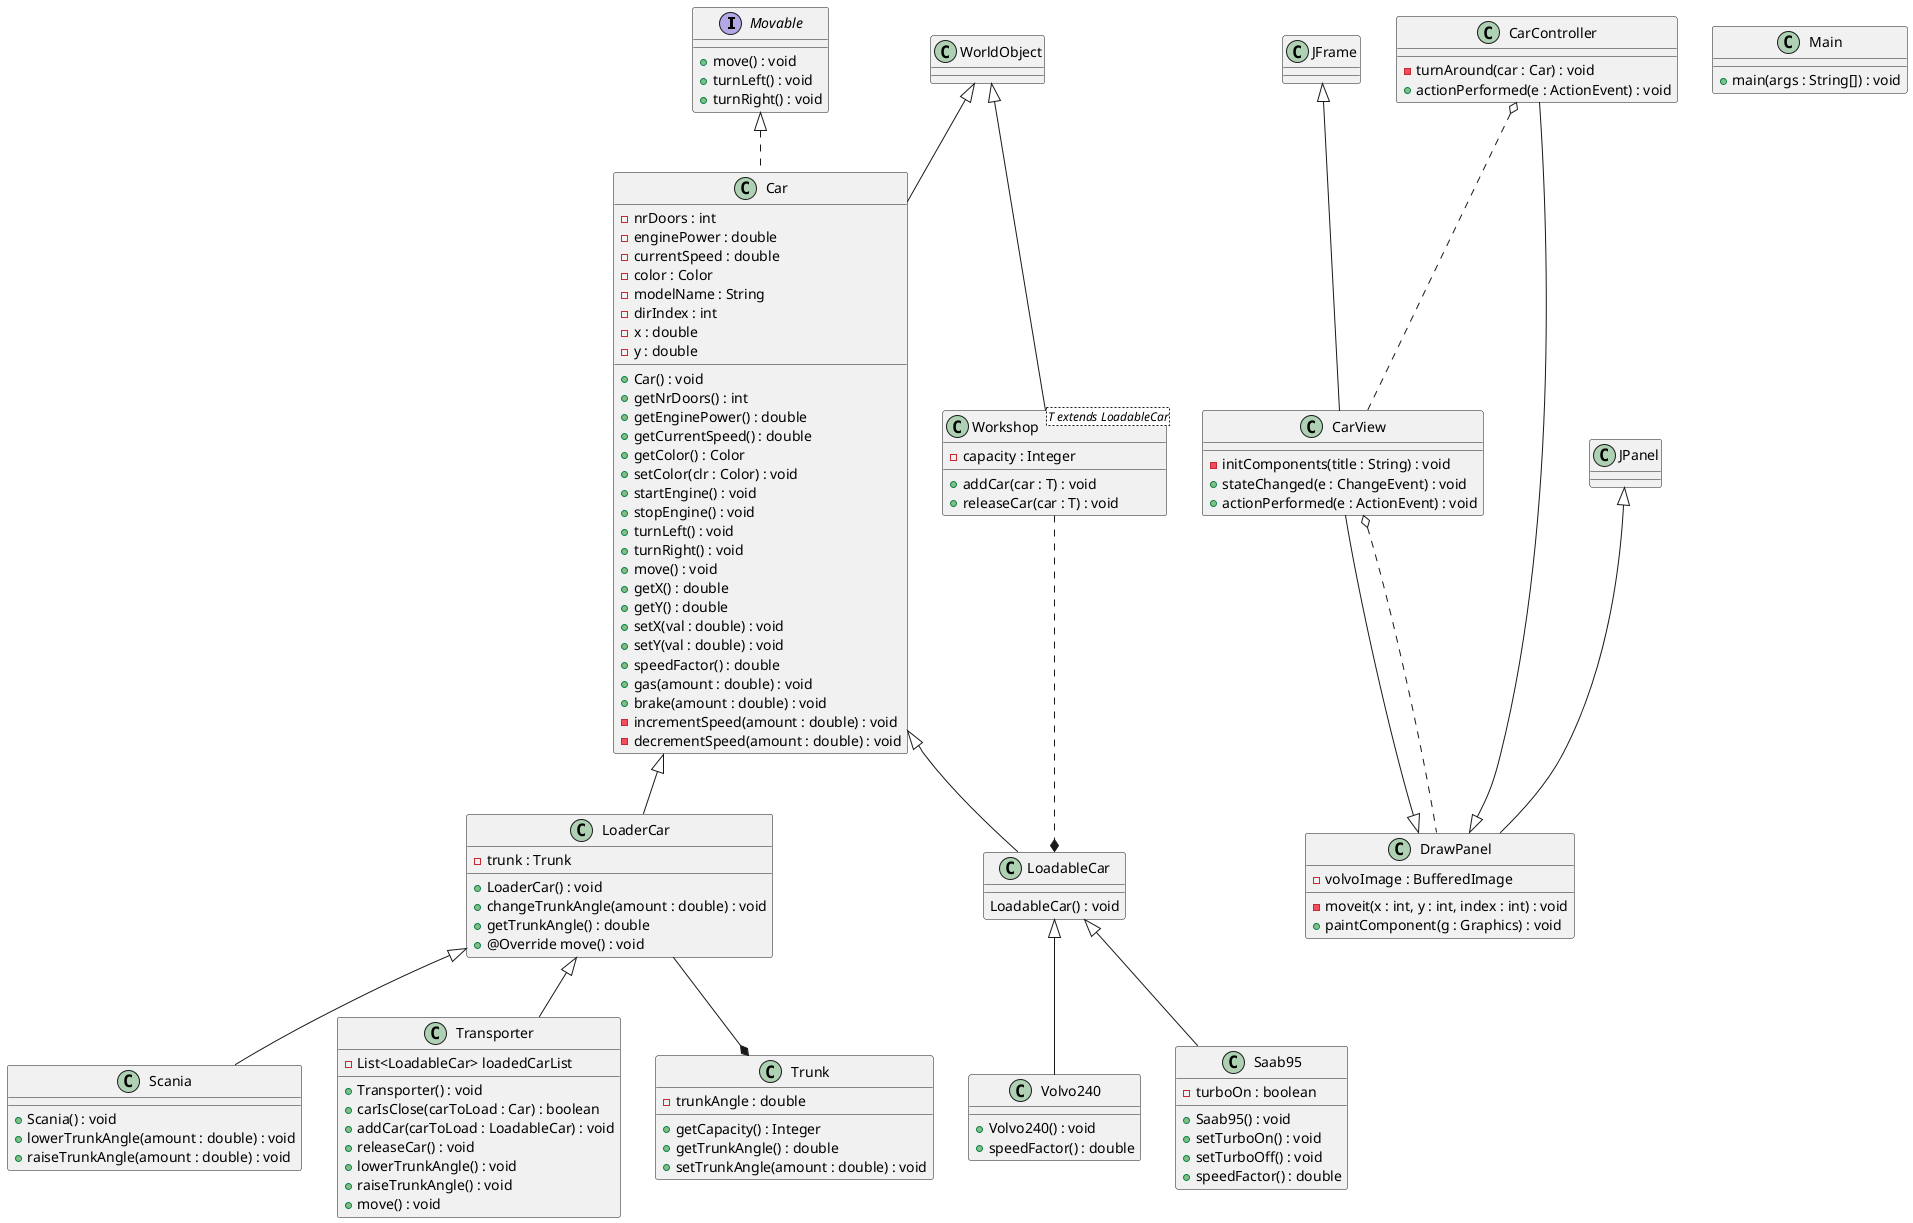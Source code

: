 @startuml
@startuml
interface Movable {
  + move() : void
  + turnLeft() : void
  + turnRight() : void
}

class WorldObject {

}


class Car extends WorldObject implements Movable {
  - nrDoors : int
  - enginePower : double
  - currentSpeed : double
  - color : Color
  - modelName : String
  - dirIndex : int
  - x : double
  - y : double
    + Car() : void
  + getNrDoors() : int
  + getEnginePower() : double
  + getCurrentSpeed() : double
  + getColor() : Color
  + setColor(clr : Color) : void
  + startEngine() : void
  + stopEngine() : void
  + turnLeft() : void
  + turnRight() : void
  + move() : void
  + getX() : double
  + getY() : double
  + setX(val : double) : void
  + setY(val : double) : void
  + speedFactor() : double
  + gas(amount : double) : void
  + brake(amount : double) : void
  - incrementSpeed(amount : double) : void
  - decrementSpeed(amount : double) : void
}

class LoadableCar extends Car {
    LoadableCar() : void
}

class LoaderCar extends Car {
  - trunk : Trunk
  + LoaderCar() : void
  + changeTrunkAngle(amount : double) : void
  + getTrunkAngle() : double
  + @Override move() : void
}

class Saab95 extends LoadableCar {
  - turboOn : boolean
    + Saab95() : void
  + setTurboOn() : void
  + setTurboOff() : void
  + speedFactor() : double
}

class Scania extends LoaderCar {
  + Scania() : void
  + lowerTrunkAngle(amount : double) : void
  + raiseTrunkAngle(amount : double) : void
}

class Transporter extends LoaderCar {
  - List<LoadableCar> loadedCarList
  + Transporter() : void
  + carIsClose(carToLoad : Car) : boolean
  + addCar(carToLoad : LoadableCar) : void
  + releaseCar() : void
  + lowerTrunkAngle() : void
  + raiseTrunkAngle() : void
  + move() : void
}

class Volvo240 extends LoadableCar {
    + Volvo240() : void
  + speedFactor() : double
}

class Workshop<T extends LoadableCar> extends WorldObject {
  - capacity : Integer
  + addCar(car : T) : void
  + releaseCar(car : T) : void
}

class Trunk {
  - trunkAngle : double
  + getCapacity() : Integer
  + getTrunkAngle() : double
  + setTrunkAngle(amount : double) : void
}

class CarController {
  - turnAround(car : Car) : void
  + actionPerformed(e : ActionEvent) : void
}

class CarView extends JFrame {
  - initComponents(title : String) : void
  + stateChanged(e : ChangeEvent) : void
  + actionPerformed(e : ActionEvent) : void
}


class DrawPanel extends JPanel {
  - volvoImage : BufferedImage
  - moveit(x : int, y : int, index : int) : void
  + paintComponent(g : Graphics) : void
}

class Main {
  + main(args : String[]) : void
}


LoaderCar --* Trunk
Workshop ..* LoadableCar
CarController --|> DrawPanel
CarView --|> DrawPanel
CarController o.. CarView
CarView o.. DrawPanel
@enduml

@enduml
